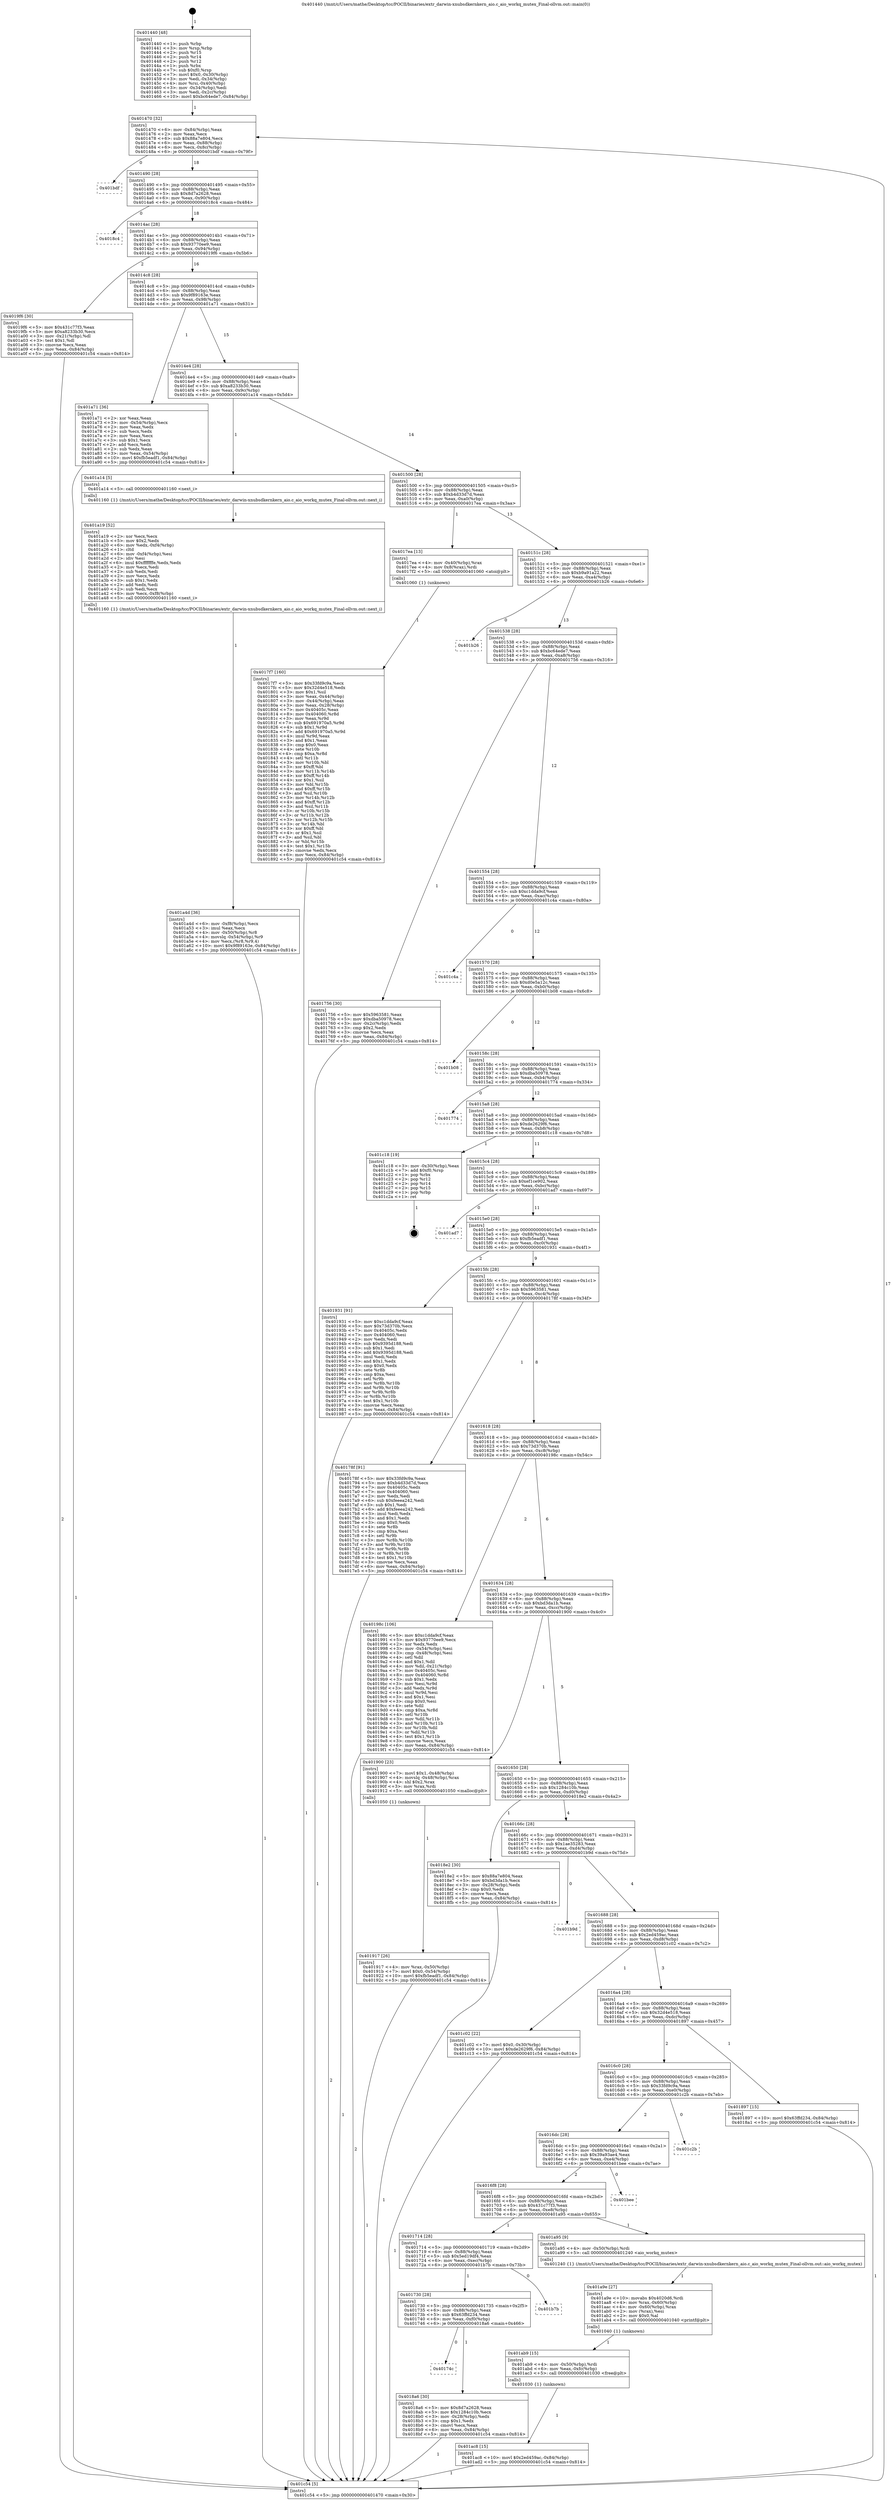 digraph "0x401440" {
  label = "0x401440 (/mnt/c/Users/mathe/Desktop/tcc/POCII/binaries/extr_darwin-xnubsdkernkern_aio.c_aio_workq_mutex_Final-ollvm.out::main(0))"
  labelloc = "t"
  node[shape=record]

  Entry [label="",width=0.3,height=0.3,shape=circle,fillcolor=black,style=filled]
  "0x401470" [label="{
     0x401470 [32]\l
     | [instrs]\l
     &nbsp;&nbsp;0x401470 \<+6\>: mov -0x84(%rbp),%eax\l
     &nbsp;&nbsp;0x401476 \<+2\>: mov %eax,%ecx\l
     &nbsp;&nbsp;0x401478 \<+6\>: sub $0x88a7e804,%ecx\l
     &nbsp;&nbsp;0x40147e \<+6\>: mov %eax,-0x88(%rbp)\l
     &nbsp;&nbsp;0x401484 \<+6\>: mov %ecx,-0x8c(%rbp)\l
     &nbsp;&nbsp;0x40148a \<+6\>: je 0000000000401bdf \<main+0x79f\>\l
  }"]
  "0x401bdf" [label="{
     0x401bdf\l
  }", style=dashed]
  "0x401490" [label="{
     0x401490 [28]\l
     | [instrs]\l
     &nbsp;&nbsp;0x401490 \<+5\>: jmp 0000000000401495 \<main+0x55\>\l
     &nbsp;&nbsp;0x401495 \<+6\>: mov -0x88(%rbp),%eax\l
     &nbsp;&nbsp;0x40149b \<+5\>: sub $0x8d7a2628,%eax\l
     &nbsp;&nbsp;0x4014a0 \<+6\>: mov %eax,-0x90(%rbp)\l
     &nbsp;&nbsp;0x4014a6 \<+6\>: je 00000000004018c4 \<main+0x484\>\l
  }"]
  Exit [label="",width=0.3,height=0.3,shape=circle,fillcolor=black,style=filled,peripheries=2]
  "0x4018c4" [label="{
     0x4018c4\l
  }", style=dashed]
  "0x4014ac" [label="{
     0x4014ac [28]\l
     | [instrs]\l
     &nbsp;&nbsp;0x4014ac \<+5\>: jmp 00000000004014b1 \<main+0x71\>\l
     &nbsp;&nbsp;0x4014b1 \<+6\>: mov -0x88(%rbp),%eax\l
     &nbsp;&nbsp;0x4014b7 \<+5\>: sub $0x93770ee9,%eax\l
     &nbsp;&nbsp;0x4014bc \<+6\>: mov %eax,-0x94(%rbp)\l
     &nbsp;&nbsp;0x4014c2 \<+6\>: je 00000000004019f6 \<main+0x5b6\>\l
  }"]
  "0x401ac8" [label="{
     0x401ac8 [15]\l
     | [instrs]\l
     &nbsp;&nbsp;0x401ac8 \<+10\>: movl $0x2ed459ac,-0x84(%rbp)\l
     &nbsp;&nbsp;0x401ad2 \<+5\>: jmp 0000000000401c54 \<main+0x814\>\l
  }"]
  "0x4019f6" [label="{
     0x4019f6 [30]\l
     | [instrs]\l
     &nbsp;&nbsp;0x4019f6 \<+5\>: mov $0x431c77f3,%eax\l
     &nbsp;&nbsp;0x4019fb \<+5\>: mov $0xa8233b30,%ecx\l
     &nbsp;&nbsp;0x401a00 \<+3\>: mov -0x21(%rbp),%dl\l
     &nbsp;&nbsp;0x401a03 \<+3\>: test $0x1,%dl\l
     &nbsp;&nbsp;0x401a06 \<+3\>: cmovne %ecx,%eax\l
     &nbsp;&nbsp;0x401a09 \<+6\>: mov %eax,-0x84(%rbp)\l
     &nbsp;&nbsp;0x401a0f \<+5\>: jmp 0000000000401c54 \<main+0x814\>\l
  }"]
  "0x4014c8" [label="{
     0x4014c8 [28]\l
     | [instrs]\l
     &nbsp;&nbsp;0x4014c8 \<+5\>: jmp 00000000004014cd \<main+0x8d\>\l
     &nbsp;&nbsp;0x4014cd \<+6\>: mov -0x88(%rbp),%eax\l
     &nbsp;&nbsp;0x4014d3 \<+5\>: sub $0x9f89163e,%eax\l
     &nbsp;&nbsp;0x4014d8 \<+6\>: mov %eax,-0x98(%rbp)\l
     &nbsp;&nbsp;0x4014de \<+6\>: je 0000000000401a71 \<main+0x631\>\l
  }"]
  "0x401ab9" [label="{
     0x401ab9 [15]\l
     | [instrs]\l
     &nbsp;&nbsp;0x401ab9 \<+4\>: mov -0x50(%rbp),%rdi\l
     &nbsp;&nbsp;0x401abd \<+6\>: mov %eax,-0xfc(%rbp)\l
     &nbsp;&nbsp;0x401ac3 \<+5\>: call 0000000000401030 \<free@plt\>\l
     | [calls]\l
     &nbsp;&nbsp;0x401030 \{1\} (unknown)\l
  }"]
  "0x401a71" [label="{
     0x401a71 [36]\l
     | [instrs]\l
     &nbsp;&nbsp;0x401a71 \<+2\>: xor %eax,%eax\l
     &nbsp;&nbsp;0x401a73 \<+3\>: mov -0x54(%rbp),%ecx\l
     &nbsp;&nbsp;0x401a76 \<+2\>: mov %eax,%edx\l
     &nbsp;&nbsp;0x401a78 \<+2\>: sub %ecx,%edx\l
     &nbsp;&nbsp;0x401a7a \<+2\>: mov %eax,%ecx\l
     &nbsp;&nbsp;0x401a7c \<+3\>: sub $0x1,%ecx\l
     &nbsp;&nbsp;0x401a7f \<+2\>: add %ecx,%edx\l
     &nbsp;&nbsp;0x401a81 \<+2\>: sub %edx,%eax\l
     &nbsp;&nbsp;0x401a83 \<+3\>: mov %eax,-0x54(%rbp)\l
     &nbsp;&nbsp;0x401a86 \<+10\>: movl $0xfb5eadf1,-0x84(%rbp)\l
     &nbsp;&nbsp;0x401a90 \<+5\>: jmp 0000000000401c54 \<main+0x814\>\l
  }"]
  "0x4014e4" [label="{
     0x4014e4 [28]\l
     | [instrs]\l
     &nbsp;&nbsp;0x4014e4 \<+5\>: jmp 00000000004014e9 \<main+0xa9\>\l
     &nbsp;&nbsp;0x4014e9 \<+6\>: mov -0x88(%rbp),%eax\l
     &nbsp;&nbsp;0x4014ef \<+5\>: sub $0xa8233b30,%eax\l
     &nbsp;&nbsp;0x4014f4 \<+6\>: mov %eax,-0x9c(%rbp)\l
     &nbsp;&nbsp;0x4014fa \<+6\>: je 0000000000401a14 \<main+0x5d4\>\l
  }"]
  "0x401a9e" [label="{
     0x401a9e [27]\l
     | [instrs]\l
     &nbsp;&nbsp;0x401a9e \<+10\>: movabs $0x4020d6,%rdi\l
     &nbsp;&nbsp;0x401aa8 \<+4\>: mov %rax,-0x60(%rbp)\l
     &nbsp;&nbsp;0x401aac \<+4\>: mov -0x60(%rbp),%rax\l
     &nbsp;&nbsp;0x401ab0 \<+2\>: mov (%rax),%esi\l
     &nbsp;&nbsp;0x401ab2 \<+2\>: mov $0x0,%al\l
     &nbsp;&nbsp;0x401ab4 \<+5\>: call 0000000000401040 \<printf@plt\>\l
     | [calls]\l
     &nbsp;&nbsp;0x401040 \{1\} (unknown)\l
  }"]
  "0x401a14" [label="{
     0x401a14 [5]\l
     | [instrs]\l
     &nbsp;&nbsp;0x401a14 \<+5\>: call 0000000000401160 \<next_i\>\l
     | [calls]\l
     &nbsp;&nbsp;0x401160 \{1\} (/mnt/c/Users/mathe/Desktop/tcc/POCII/binaries/extr_darwin-xnubsdkernkern_aio.c_aio_workq_mutex_Final-ollvm.out::next_i)\l
  }"]
  "0x401500" [label="{
     0x401500 [28]\l
     | [instrs]\l
     &nbsp;&nbsp;0x401500 \<+5\>: jmp 0000000000401505 \<main+0xc5\>\l
     &nbsp;&nbsp;0x401505 \<+6\>: mov -0x88(%rbp),%eax\l
     &nbsp;&nbsp;0x40150b \<+5\>: sub $0xb4d33d7d,%eax\l
     &nbsp;&nbsp;0x401510 \<+6\>: mov %eax,-0xa0(%rbp)\l
     &nbsp;&nbsp;0x401516 \<+6\>: je 00000000004017ea \<main+0x3aa\>\l
  }"]
  "0x401a4d" [label="{
     0x401a4d [36]\l
     | [instrs]\l
     &nbsp;&nbsp;0x401a4d \<+6\>: mov -0xf8(%rbp),%ecx\l
     &nbsp;&nbsp;0x401a53 \<+3\>: imul %eax,%ecx\l
     &nbsp;&nbsp;0x401a56 \<+4\>: mov -0x50(%rbp),%r8\l
     &nbsp;&nbsp;0x401a5a \<+4\>: movslq -0x54(%rbp),%r9\l
     &nbsp;&nbsp;0x401a5e \<+4\>: mov %ecx,(%r8,%r9,4)\l
     &nbsp;&nbsp;0x401a62 \<+10\>: movl $0x9f89163e,-0x84(%rbp)\l
     &nbsp;&nbsp;0x401a6c \<+5\>: jmp 0000000000401c54 \<main+0x814\>\l
  }"]
  "0x4017ea" [label="{
     0x4017ea [13]\l
     | [instrs]\l
     &nbsp;&nbsp;0x4017ea \<+4\>: mov -0x40(%rbp),%rax\l
     &nbsp;&nbsp;0x4017ee \<+4\>: mov 0x8(%rax),%rdi\l
     &nbsp;&nbsp;0x4017f2 \<+5\>: call 0000000000401060 \<atoi@plt\>\l
     | [calls]\l
     &nbsp;&nbsp;0x401060 \{1\} (unknown)\l
  }"]
  "0x40151c" [label="{
     0x40151c [28]\l
     | [instrs]\l
     &nbsp;&nbsp;0x40151c \<+5\>: jmp 0000000000401521 \<main+0xe1\>\l
     &nbsp;&nbsp;0x401521 \<+6\>: mov -0x88(%rbp),%eax\l
     &nbsp;&nbsp;0x401527 \<+5\>: sub $0xb9a91a22,%eax\l
     &nbsp;&nbsp;0x40152c \<+6\>: mov %eax,-0xa4(%rbp)\l
     &nbsp;&nbsp;0x401532 \<+6\>: je 0000000000401b26 \<main+0x6e6\>\l
  }"]
  "0x401a19" [label="{
     0x401a19 [52]\l
     | [instrs]\l
     &nbsp;&nbsp;0x401a19 \<+2\>: xor %ecx,%ecx\l
     &nbsp;&nbsp;0x401a1b \<+5\>: mov $0x2,%edx\l
     &nbsp;&nbsp;0x401a20 \<+6\>: mov %edx,-0xf4(%rbp)\l
     &nbsp;&nbsp;0x401a26 \<+1\>: cltd\l
     &nbsp;&nbsp;0x401a27 \<+6\>: mov -0xf4(%rbp),%esi\l
     &nbsp;&nbsp;0x401a2d \<+2\>: idiv %esi\l
     &nbsp;&nbsp;0x401a2f \<+6\>: imul $0xfffffffe,%edx,%edx\l
     &nbsp;&nbsp;0x401a35 \<+2\>: mov %ecx,%edi\l
     &nbsp;&nbsp;0x401a37 \<+2\>: sub %edx,%edi\l
     &nbsp;&nbsp;0x401a39 \<+2\>: mov %ecx,%edx\l
     &nbsp;&nbsp;0x401a3b \<+3\>: sub $0x1,%edx\l
     &nbsp;&nbsp;0x401a3e \<+2\>: add %edx,%edi\l
     &nbsp;&nbsp;0x401a40 \<+2\>: sub %edi,%ecx\l
     &nbsp;&nbsp;0x401a42 \<+6\>: mov %ecx,-0xf8(%rbp)\l
     &nbsp;&nbsp;0x401a48 \<+5\>: call 0000000000401160 \<next_i\>\l
     | [calls]\l
     &nbsp;&nbsp;0x401160 \{1\} (/mnt/c/Users/mathe/Desktop/tcc/POCII/binaries/extr_darwin-xnubsdkernkern_aio.c_aio_workq_mutex_Final-ollvm.out::next_i)\l
  }"]
  "0x401b26" [label="{
     0x401b26\l
  }", style=dashed]
  "0x401538" [label="{
     0x401538 [28]\l
     | [instrs]\l
     &nbsp;&nbsp;0x401538 \<+5\>: jmp 000000000040153d \<main+0xfd\>\l
     &nbsp;&nbsp;0x40153d \<+6\>: mov -0x88(%rbp),%eax\l
     &nbsp;&nbsp;0x401543 \<+5\>: sub $0xbc64ede7,%eax\l
     &nbsp;&nbsp;0x401548 \<+6\>: mov %eax,-0xa8(%rbp)\l
     &nbsp;&nbsp;0x40154e \<+6\>: je 0000000000401756 \<main+0x316\>\l
  }"]
  "0x401917" [label="{
     0x401917 [26]\l
     | [instrs]\l
     &nbsp;&nbsp;0x401917 \<+4\>: mov %rax,-0x50(%rbp)\l
     &nbsp;&nbsp;0x40191b \<+7\>: movl $0x0,-0x54(%rbp)\l
     &nbsp;&nbsp;0x401922 \<+10\>: movl $0xfb5eadf1,-0x84(%rbp)\l
     &nbsp;&nbsp;0x40192c \<+5\>: jmp 0000000000401c54 \<main+0x814\>\l
  }"]
  "0x401756" [label="{
     0x401756 [30]\l
     | [instrs]\l
     &nbsp;&nbsp;0x401756 \<+5\>: mov $0x5963581,%eax\l
     &nbsp;&nbsp;0x40175b \<+5\>: mov $0xdba50978,%ecx\l
     &nbsp;&nbsp;0x401760 \<+3\>: mov -0x2c(%rbp),%edx\l
     &nbsp;&nbsp;0x401763 \<+3\>: cmp $0x2,%edx\l
     &nbsp;&nbsp;0x401766 \<+3\>: cmovne %ecx,%eax\l
     &nbsp;&nbsp;0x401769 \<+6\>: mov %eax,-0x84(%rbp)\l
     &nbsp;&nbsp;0x40176f \<+5\>: jmp 0000000000401c54 \<main+0x814\>\l
  }"]
  "0x401554" [label="{
     0x401554 [28]\l
     | [instrs]\l
     &nbsp;&nbsp;0x401554 \<+5\>: jmp 0000000000401559 \<main+0x119\>\l
     &nbsp;&nbsp;0x401559 \<+6\>: mov -0x88(%rbp),%eax\l
     &nbsp;&nbsp;0x40155f \<+5\>: sub $0xc1dda9cf,%eax\l
     &nbsp;&nbsp;0x401564 \<+6\>: mov %eax,-0xac(%rbp)\l
     &nbsp;&nbsp;0x40156a \<+6\>: je 0000000000401c4a \<main+0x80a\>\l
  }"]
  "0x401c54" [label="{
     0x401c54 [5]\l
     | [instrs]\l
     &nbsp;&nbsp;0x401c54 \<+5\>: jmp 0000000000401470 \<main+0x30\>\l
  }"]
  "0x401440" [label="{
     0x401440 [48]\l
     | [instrs]\l
     &nbsp;&nbsp;0x401440 \<+1\>: push %rbp\l
     &nbsp;&nbsp;0x401441 \<+3\>: mov %rsp,%rbp\l
     &nbsp;&nbsp;0x401444 \<+2\>: push %r15\l
     &nbsp;&nbsp;0x401446 \<+2\>: push %r14\l
     &nbsp;&nbsp;0x401448 \<+2\>: push %r12\l
     &nbsp;&nbsp;0x40144a \<+1\>: push %rbx\l
     &nbsp;&nbsp;0x40144b \<+7\>: sub $0xf0,%rsp\l
     &nbsp;&nbsp;0x401452 \<+7\>: movl $0x0,-0x30(%rbp)\l
     &nbsp;&nbsp;0x401459 \<+3\>: mov %edi,-0x34(%rbp)\l
     &nbsp;&nbsp;0x40145c \<+4\>: mov %rsi,-0x40(%rbp)\l
     &nbsp;&nbsp;0x401460 \<+3\>: mov -0x34(%rbp),%edi\l
     &nbsp;&nbsp;0x401463 \<+3\>: mov %edi,-0x2c(%rbp)\l
     &nbsp;&nbsp;0x401466 \<+10\>: movl $0xbc64ede7,-0x84(%rbp)\l
  }"]
  "0x40174c" [label="{
     0x40174c\l
  }", style=dashed]
  "0x401c4a" [label="{
     0x401c4a\l
  }", style=dashed]
  "0x401570" [label="{
     0x401570 [28]\l
     | [instrs]\l
     &nbsp;&nbsp;0x401570 \<+5\>: jmp 0000000000401575 \<main+0x135\>\l
     &nbsp;&nbsp;0x401575 \<+6\>: mov -0x88(%rbp),%eax\l
     &nbsp;&nbsp;0x40157b \<+5\>: sub $0xd0e5a12c,%eax\l
     &nbsp;&nbsp;0x401580 \<+6\>: mov %eax,-0xb0(%rbp)\l
     &nbsp;&nbsp;0x401586 \<+6\>: je 0000000000401b08 \<main+0x6c8\>\l
  }"]
  "0x4018a6" [label="{
     0x4018a6 [30]\l
     | [instrs]\l
     &nbsp;&nbsp;0x4018a6 \<+5\>: mov $0x8d7a2628,%eax\l
     &nbsp;&nbsp;0x4018ab \<+5\>: mov $0x1284c10b,%ecx\l
     &nbsp;&nbsp;0x4018b0 \<+3\>: mov -0x28(%rbp),%edx\l
     &nbsp;&nbsp;0x4018b3 \<+3\>: cmp $0x1,%edx\l
     &nbsp;&nbsp;0x4018b6 \<+3\>: cmovl %ecx,%eax\l
     &nbsp;&nbsp;0x4018b9 \<+6\>: mov %eax,-0x84(%rbp)\l
     &nbsp;&nbsp;0x4018bf \<+5\>: jmp 0000000000401c54 \<main+0x814\>\l
  }"]
  "0x401b08" [label="{
     0x401b08\l
  }", style=dashed]
  "0x40158c" [label="{
     0x40158c [28]\l
     | [instrs]\l
     &nbsp;&nbsp;0x40158c \<+5\>: jmp 0000000000401591 \<main+0x151\>\l
     &nbsp;&nbsp;0x401591 \<+6\>: mov -0x88(%rbp),%eax\l
     &nbsp;&nbsp;0x401597 \<+5\>: sub $0xdba50978,%eax\l
     &nbsp;&nbsp;0x40159c \<+6\>: mov %eax,-0xb4(%rbp)\l
     &nbsp;&nbsp;0x4015a2 \<+6\>: je 0000000000401774 \<main+0x334\>\l
  }"]
  "0x401730" [label="{
     0x401730 [28]\l
     | [instrs]\l
     &nbsp;&nbsp;0x401730 \<+5\>: jmp 0000000000401735 \<main+0x2f5\>\l
     &nbsp;&nbsp;0x401735 \<+6\>: mov -0x88(%rbp),%eax\l
     &nbsp;&nbsp;0x40173b \<+5\>: sub $0x63ffd234,%eax\l
     &nbsp;&nbsp;0x401740 \<+6\>: mov %eax,-0xf0(%rbp)\l
     &nbsp;&nbsp;0x401746 \<+6\>: je 00000000004018a6 \<main+0x466\>\l
  }"]
  "0x401774" [label="{
     0x401774\l
  }", style=dashed]
  "0x4015a8" [label="{
     0x4015a8 [28]\l
     | [instrs]\l
     &nbsp;&nbsp;0x4015a8 \<+5\>: jmp 00000000004015ad \<main+0x16d\>\l
     &nbsp;&nbsp;0x4015ad \<+6\>: mov -0x88(%rbp),%eax\l
     &nbsp;&nbsp;0x4015b3 \<+5\>: sub $0xde2629f6,%eax\l
     &nbsp;&nbsp;0x4015b8 \<+6\>: mov %eax,-0xb8(%rbp)\l
     &nbsp;&nbsp;0x4015be \<+6\>: je 0000000000401c18 \<main+0x7d8\>\l
  }"]
  "0x401b7b" [label="{
     0x401b7b\l
  }", style=dashed]
  "0x401c18" [label="{
     0x401c18 [19]\l
     | [instrs]\l
     &nbsp;&nbsp;0x401c18 \<+3\>: mov -0x30(%rbp),%eax\l
     &nbsp;&nbsp;0x401c1b \<+7\>: add $0xf0,%rsp\l
     &nbsp;&nbsp;0x401c22 \<+1\>: pop %rbx\l
     &nbsp;&nbsp;0x401c23 \<+2\>: pop %r12\l
     &nbsp;&nbsp;0x401c25 \<+2\>: pop %r14\l
     &nbsp;&nbsp;0x401c27 \<+2\>: pop %r15\l
     &nbsp;&nbsp;0x401c29 \<+1\>: pop %rbp\l
     &nbsp;&nbsp;0x401c2a \<+1\>: ret\l
  }"]
  "0x4015c4" [label="{
     0x4015c4 [28]\l
     | [instrs]\l
     &nbsp;&nbsp;0x4015c4 \<+5\>: jmp 00000000004015c9 \<main+0x189\>\l
     &nbsp;&nbsp;0x4015c9 \<+6\>: mov -0x88(%rbp),%eax\l
     &nbsp;&nbsp;0x4015cf \<+5\>: sub $0xef1ce902,%eax\l
     &nbsp;&nbsp;0x4015d4 \<+6\>: mov %eax,-0xbc(%rbp)\l
     &nbsp;&nbsp;0x4015da \<+6\>: je 0000000000401ad7 \<main+0x697\>\l
  }"]
  "0x401714" [label="{
     0x401714 [28]\l
     | [instrs]\l
     &nbsp;&nbsp;0x401714 \<+5\>: jmp 0000000000401719 \<main+0x2d9\>\l
     &nbsp;&nbsp;0x401719 \<+6\>: mov -0x88(%rbp),%eax\l
     &nbsp;&nbsp;0x40171f \<+5\>: sub $0x5ed19df4,%eax\l
     &nbsp;&nbsp;0x401724 \<+6\>: mov %eax,-0xec(%rbp)\l
     &nbsp;&nbsp;0x40172a \<+6\>: je 0000000000401b7b \<main+0x73b\>\l
  }"]
  "0x401ad7" [label="{
     0x401ad7\l
  }", style=dashed]
  "0x4015e0" [label="{
     0x4015e0 [28]\l
     | [instrs]\l
     &nbsp;&nbsp;0x4015e0 \<+5\>: jmp 00000000004015e5 \<main+0x1a5\>\l
     &nbsp;&nbsp;0x4015e5 \<+6\>: mov -0x88(%rbp),%eax\l
     &nbsp;&nbsp;0x4015eb \<+5\>: sub $0xfb5eadf1,%eax\l
     &nbsp;&nbsp;0x4015f0 \<+6\>: mov %eax,-0xc0(%rbp)\l
     &nbsp;&nbsp;0x4015f6 \<+6\>: je 0000000000401931 \<main+0x4f1\>\l
  }"]
  "0x401a95" [label="{
     0x401a95 [9]\l
     | [instrs]\l
     &nbsp;&nbsp;0x401a95 \<+4\>: mov -0x50(%rbp),%rdi\l
     &nbsp;&nbsp;0x401a99 \<+5\>: call 0000000000401240 \<aio_workq_mutex\>\l
     | [calls]\l
     &nbsp;&nbsp;0x401240 \{1\} (/mnt/c/Users/mathe/Desktop/tcc/POCII/binaries/extr_darwin-xnubsdkernkern_aio.c_aio_workq_mutex_Final-ollvm.out::aio_workq_mutex)\l
  }"]
  "0x401931" [label="{
     0x401931 [91]\l
     | [instrs]\l
     &nbsp;&nbsp;0x401931 \<+5\>: mov $0xc1dda9cf,%eax\l
     &nbsp;&nbsp;0x401936 \<+5\>: mov $0x73d370b,%ecx\l
     &nbsp;&nbsp;0x40193b \<+7\>: mov 0x40405c,%edx\l
     &nbsp;&nbsp;0x401942 \<+7\>: mov 0x404060,%esi\l
     &nbsp;&nbsp;0x401949 \<+2\>: mov %edx,%edi\l
     &nbsp;&nbsp;0x40194b \<+6\>: sub $0x9395d188,%edi\l
     &nbsp;&nbsp;0x401951 \<+3\>: sub $0x1,%edi\l
     &nbsp;&nbsp;0x401954 \<+6\>: add $0x9395d188,%edi\l
     &nbsp;&nbsp;0x40195a \<+3\>: imul %edi,%edx\l
     &nbsp;&nbsp;0x40195d \<+3\>: and $0x1,%edx\l
     &nbsp;&nbsp;0x401960 \<+3\>: cmp $0x0,%edx\l
     &nbsp;&nbsp;0x401963 \<+4\>: sete %r8b\l
     &nbsp;&nbsp;0x401967 \<+3\>: cmp $0xa,%esi\l
     &nbsp;&nbsp;0x40196a \<+4\>: setl %r9b\l
     &nbsp;&nbsp;0x40196e \<+3\>: mov %r8b,%r10b\l
     &nbsp;&nbsp;0x401971 \<+3\>: and %r9b,%r10b\l
     &nbsp;&nbsp;0x401974 \<+3\>: xor %r9b,%r8b\l
     &nbsp;&nbsp;0x401977 \<+3\>: or %r8b,%r10b\l
     &nbsp;&nbsp;0x40197a \<+4\>: test $0x1,%r10b\l
     &nbsp;&nbsp;0x40197e \<+3\>: cmovne %ecx,%eax\l
     &nbsp;&nbsp;0x401981 \<+6\>: mov %eax,-0x84(%rbp)\l
     &nbsp;&nbsp;0x401987 \<+5\>: jmp 0000000000401c54 \<main+0x814\>\l
  }"]
  "0x4015fc" [label="{
     0x4015fc [28]\l
     | [instrs]\l
     &nbsp;&nbsp;0x4015fc \<+5\>: jmp 0000000000401601 \<main+0x1c1\>\l
     &nbsp;&nbsp;0x401601 \<+6\>: mov -0x88(%rbp),%eax\l
     &nbsp;&nbsp;0x401607 \<+5\>: sub $0x5963581,%eax\l
     &nbsp;&nbsp;0x40160c \<+6\>: mov %eax,-0xc4(%rbp)\l
     &nbsp;&nbsp;0x401612 \<+6\>: je 000000000040178f \<main+0x34f\>\l
  }"]
  "0x4016f8" [label="{
     0x4016f8 [28]\l
     | [instrs]\l
     &nbsp;&nbsp;0x4016f8 \<+5\>: jmp 00000000004016fd \<main+0x2bd\>\l
     &nbsp;&nbsp;0x4016fd \<+6\>: mov -0x88(%rbp),%eax\l
     &nbsp;&nbsp;0x401703 \<+5\>: sub $0x431c77f3,%eax\l
     &nbsp;&nbsp;0x401708 \<+6\>: mov %eax,-0xe8(%rbp)\l
     &nbsp;&nbsp;0x40170e \<+6\>: je 0000000000401a95 \<main+0x655\>\l
  }"]
  "0x40178f" [label="{
     0x40178f [91]\l
     | [instrs]\l
     &nbsp;&nbsp;0x40178f \<+5\>: mov $0x33fd9c9a,%eax\l
     &nbsp;&nbsp;0x401794 \<+5\>: mov $0xb4d33d7d,%ecx\l
     &nbsp;&nbsp;0x401799 \<+7\>: mov 0x40405c,%edx\l
     &nbsp;&nbsp;0x4017a0 \<+7\>: mov 0x404060,%esi\l
     &nbsp;&nbsp;0x4017a7 \<+2\>: mov %edx,%edi\l
     &nbsp;&nbsp;0x4017a9 \<+6\>: sub $0xfeeea242,%edi\l
     &nbsp;&nbsp;0x4017af \<+3\>: sub $0x1,%edi\l
     &nbsp;&nbsp;0x4017b2 \<+6\>: add $0xfeeea242,%edi\l
     &nbsp;&nbsp;0x4017b8 \<+3\>: imul %edi,%edx\l
     &nbsp;&nbsp;0x4017bb \<+3\>: and $0x1,%edx\l
     &nbsp;&nbsp;0x4017be \<+3\>: cmp $0x0,%edx\l
     &nbsp;&nbsp;0x4017c1 \<+4\>: sete %r8b\l
     &nbsp;&nbsp;0x4017c5 \<+3\>: cmp $0xa,%esi\l
     &nbsp;&nbsp;0x4017c8 \<+4\>: setl %r9b\l
     &nbsp;&nbsp;0x4017cc \<+3\>: mov %r8b,%r10b\l
     &nbsp;&nbsp;0x4017cf \<+3\>: and %r9b,%r10b\l
     &nbsp;&nbsp;0x4017d2 \<+3\>: xor %r9b,%r8b\l
     &nbsp;&nbsp;0x4017d5 \<+3\>: or %r8b,%r10b\l
     &nbsp;&nbsp;0x4017d8 \<+4\>: test $0x1,%r10b\l
     &nbsp;&nbsp;0x4017dc \<+3\>: cmovne %ecx,%eax\l
     &nbsp;&nbsp;0x4017df \<+6\>: mov %eax,-0x84(%rbp)\l
     &nbsp;&nbsp;0x4017e5 \<+5\>: jmp 0000000000401c54 \<main+0x814\>\l
  }"]
  "0x401618" [label="{
     0x401618 [28]\l
     | [instrs]\l
     &nbsp;&nbsp;0x401618 \<+5\>: jmp 000000000040161d \<main+0x1dd\>\l
     &nbsp;&nbsp;0x40161d \<+6\>: mov -0x88(%rbp),%eax\l
     &nbsp;&nbsp;0x401623 \<+5\>: sub $0x73d370b,%eax\l
     &nbsp;&nbsp;0x401628 \<+6\>: mov %eax,-0xc8(%rbp)\l
     &nbsp;&nbsp;0x40162e \<+6\>: je 000000000040198c \<main+0x54c\>\l
  }"]
  "0x4017f7" [label="{
     0x4017f7 [160]\l
     | [instrs]\l
     &nbsp;&nbsp;0x4017f7 \<+5\>: mov $0x33fd9c9a,%ecx\l
     &nbsp;&nbsp;0x4017fc \<+5\>: mov $0x32d4e518,%edx\l
     &nbsp;&nbsp;0x401801 \<+3\>: mov $0x1,%sil\l
     &nbsp;&nbsp;0x401804 \<+3\>: mov %eax,-0x44(%rbp)\l
     &nbsp;&nbsp;0x401807 \<+3\>: mov -0x44(%rbp),%eax\l
     &nbsp;&nbsp;0x40180a \<+3\>: mov %eax,-0x28(%rbp)\l
     &nbsp;&nbsp;0x40180d \<+7\>: mov 0x40405c,%eax\l
     &nbsp;&nbsp;0x401814 \<+8\>: mov 0x404060,%r8d\l
     &nbsp;&nbsp;0x40181c \<+3\>: mov %eax,%r9d\l
     &nbsp;&nbsp;0x40181f \<+7\>: sub $0x691970a5,%r9d\l
     &nbsp;&nbsp;0x401826 \<+4\>: sub $0x1,%r9d\l
     &nbsp;&nbsp;0x40182a \<+7\>: add $0x691970a5,%r9d\l
     &nbsp;&nbsp;0x401831 \<+4\>: imul %r9d,%eax\l
     &nbsp;&nbsp;0x401835 \<+3\>: and $0x1,%eax\l
     &nbsp;&nbsp;0x401838 \<+3\>: cmp $0x0,%eax\l
     &nbsp;&nbsp;0x40183b \<+4\>: sete %r10b\l
     &nbsp;&nbsp;0x40183f \<+4\>: cmp $0xa,%r8d\l
     &nbsp;&nbsp;0x401843 \<+4\>: setl %r11b\l
     &nbsp;&nbsp;0x401847 \<+3\>: mov %r10b,%bl\l
     &nbsp;&nbsp;0x40184a \<+3\>: xor $0xff,%bl\l
     &nbsp;&nbsp;0x40184d \<+3\>: mov %r11b,%r14b\l
     &nbsp;&nbsp;0x401850 \<+4\>: xor $0xff,%r14b\l
     &nbsp;&nbsp;0x401854 \<+4\>: xor $0x1,%sil\l
     &nbsp;&nbsp;0x401858 \<+3\>: mov %bl,%r15b\l
     &nbsp;&nbsp;0x40185b \<+4\>: and $0xff,%r15b\l
     &nbsp;&nbsp;0x40185f \<+3\>: and %sil,%r10b\l
     &nbsp;&nbsp;0x401862 \<+3\>: mov %r14b,%r12b\l
     &nbsp;&nbsp;0x401865 \<+4\>: and $0xff,%r12b\l
     &nbsp;&nbsp;0x401869 \<+3\>: and %sil,%r11b\l
     &nbsp;&nbsp;0x40186c \<+3\>: or %r10b,%r15b\l
     &nbsp;&nbsp;0x40186f \<+3\>: or %r11b,%r12b\l
     &nbsp;&nbsp;0x401872 \<+3\>: xor %r12b,%r15b\l
     &nbsp;&nbsp;0x401875 \<+3\>: or %r14b,%bl\l
     &nbsp;&nbsp;0x401878 \<+3\>: xor $0xff,%bl\l
     &nbsp;&nbsp;0x40187b \<+4\>: or $0x1,%sil\l
     &nbsp;&nbsp;0x40187f \<+3\>: and %sil,%bl\l
     &nbsp;&nbsp;0x401882 \<+3\>: or %bl,%r15b\l
     &nbsp;&nbsp;0x401885 \<+4\>: test $0x1,%r15b\l
     &nbsp;&nbsp;0x401889 \<+3\>: cmovne %edx,%ecx\l
     &nbsp;&nbsp;0x40188c \<+6\>: mov %ecx,-0x84(%rbp)\l
     &nbsp;&nbsp;0x401892 \<+5\>: jmp 0000000000401c54 \<main+0x814\>\l
  }"]
  "0x401bee" [label="{
     0x401bee\l
  }", style=dashed]
  "0x40198c" [label="{
     0x40198c [106]\l
     | [instrs]\l
     &nbsp;&nbsp;0x40198c \<+5\>: mov $0xc1dda9cf,%eax\l
     &nbsp;&nbsp;0x401991 \<+5\>: mov $0x93770ee9,%ecx\l
     &nbsp;&nbsp;0x401996 \<+2\>: xor %edx,%edx\l
     &nbsp;&nbsp;0x401998 \<+3\>: mov -0x54(%rbp),%esi\l
     &nbsp;&nbsp;0x40199b \<+3\>: cmp -0x48(%rbp),%esi\l
     &nbsp;&nbsp;0x40199e \<+4\>: setl %dil\l
     &nbsp;&nbsp;0x4019a2 \<+4\>: and $0x1,%dil\l
     &nbsp;&nbsp;0x4019a6 \<+4\>: mov %dil,-0x21(%rbp)\l
     &nbsp;&nbsp;0x4019aa \<+7\>: mov 0x40405c,%esi\l
     &nbsp;&nbsp;0x4019b1 \<+8\>: mov 0x404060,%r8d\l
     &nbsp;&nbsp;0x4019b9 \<+3\>: sub $0x1,%edx\l
     &nbsp;&nbsp;0x4019bc \<+3\>: mov %esi,%r9d\l
     &nbsp;&nbsp;0x4019bf \<+3\>: add %edx,%r9d\l
     &nbsp;&nbsp;0x4019c2 \<+4\>: imul %r9d,%esi\l
     &nbsp;&nbsp;0x4019c6 \<+3\>: and $0x1,%esi\l
     &nbsp;&nbsp;0x4019c9 \<+3\>: cmp $0x0,%esi\l
     &nbsp;&nbsp;0x4019cc \<+4\>: sete %dil\l
     &nbsp;&nbsp;0x4019d0 \<+4\>: cmp $0xa,%r8d\l
     &nbsp;&nbsp;0x4019d4 \<+4\>: setl %r10b\l
     &nbsp;&nbsp;0x4019d8 \<+3\>: mov %dil,%r11b\l
     &nbsp;&nbsp;0x4019db \<+3\>: and %r10b,%r11b\l
     &nbsp;&nbsp;0x4019de \<+3\>: xor %r10b,%dil\l
     &nbsp;&nbsp;0x4019e1 \<+3\>: or %dil,%r11b\l
     &nbsp;&nbsp;0x4019e4 \<+4\>: test $0x1,%r11b\l
     &nbsp;&nbsp;0x4019e8 \<+3\>: cmovne %ecx,%eax\l
     &nbsp;&nbsp;0x4019eb \<+6\>: mov %eax,-0x84(%rbp)\l
     &nbsp;&nbsp;0x4019f1 \<+5\>: jmp 0000000000401c54 \<main+0x814\>\l
  }"]
  "0x401634" [label="{
     0x401634 [28]\l
     | [instrs]\l
     &nbsp;&nbsp;0x401634 \<+5\>: jmp 0000000000401639 \<main+0x1f9\>\l
     &nbsp;&nbsp;0x401639 \<+6\>: mov -0x88(%rbp),%eax\l
     &nbsp;&nbsp;0x40163f \<+5\>: sub $0xbd3da1b,%eax\l
     &nbsp;&nbsp;0x401644 \<+6\>: mov %eax,-0xcc(%rbp)\l
     &nbsp;&nbsp;0x40164a \<+6\>: je 0000000000401900 \<main+0x4c0\>\l
  }"]
  "0x4016dc" [label="{
     0x4016dc [28]\l
     | [instrs]\l
     &nbsp;&nbsp;0x4016dc \<+5\>: jmp 00000000004016e1 \<main+0x2a1\>\l
     &nbsp;&nbsp;0x4016e1 \<+6\>: mov -0x88(%rbp),%eax\l
     &nbsp;&nbsp;0x4016e7 \<+5\>: sub $0x39a93ae4,%eax\l
     &nbsp;&nbsp;0x4016ec \<+6\>: mov %eax,-0xe4(%rbp)\l
     &nbsp;&nbsp;0x4016f2 \<+6\>: je 0000000000401bee \<main+0x7ae\>\l
  }"]
  "0x401900" [label="{
     0x401900 [23]\l
     | [instrs]\l
     &nbsp;&nbsp;0x401900 \<+7\>: movl $0x1,-0x48(%rbp)\l
     &nbsp;&nbsp;0x401907 \<+4\>: movslq -0x48(%rbp),%rax\l
     &nbsp;&nbsp;0x40190b \<+4\>: shl $0x2,%rax\l
     &nbsp;&nbsp;0x40190f \<+3\>: mov %rax,%rdi\l
     &nbsp;&nbsp;0x401912 \<+5\>: call 0000000000401050 \<malloc@plt\>\l
     | [calls]\l
     &nbsp;&nbsp;0x401050 \{1\} (unknown)\l
  }"]
  "0x401650" [label="{
     0x401650 [28]\l
     | [instrs]\l
     &nbsp;&nbsp;0x401650 \<+5\>: jmp 0000000000401655 \<main+0x215\>\l
     &nbsp;&nbsp;0x401655 \<+6\>: mov -0x88(%rbp),%eax\l
     &nbsp;&nbsp;0x40165b \<+5\>: sub $0x1284c10b,%eax\l
     &nbsp;&nbsp;0x401660 \<+6\>: mov %eax,-0xd0(%rbp)\l
     &nbsp;&nbsp;0x401666 \<+6\>: je 00000000004018e2 \<main+0x4a2\>\l
  }"]
  "0x401c2b" [label="{
     0x401c2b\l
  }", style=dashed]
  "0x4018e2" [label="{
     0x4018e2 [30]\l
     | [instrs]\l
     &nbsp;&nbsp;0x4018e2 \<+5\>: mov $0x88a7e804,%eax\l
     &nbsp;&nbsp;0x4018e7 \<+5\>: mov $0xbd3da1b,%ecx\l
     &nbsp;&nbsp;0x4018ec \<+3\>: mov -0x28(%rbp),%edx\l
     &nbsp;&nbsp;0x4018ef \<+3\>: cmp $0x0,%edx\l
     &nbsp;&nbsp;0x4018f2 \<+3\>: cmove %ecx,%eax\l
     &nbsp;&nbsp;0x4018f5 \<+6\>: mov %eax,-0x84(%rbp)\l
     &nbsp;&nbsp;0x4018fb \<+5\>: jmp 0000000000401c54 \<main+0x814\>\l
  }"]
  "0x40166c" [label="{
     0x40166c [28]\l
     | [instrs]\l
     &nbsp;&nbsp;0x40166c \<+5\>: jmp 0000000000401671 \<main+0x231\>\l
     &nbsp;&nbsp;0x401671 \<+6\>: mov -0x88(%rbp),%eax\l
     &nbsp;&nbsp;0x401677 \<+5\>: sub $0x1ae35283,%eax\l
     &nbsp;&nbsp;0x40167c \<+6\>: mov %eax,-0xd4(%rbp)\l
     &nbsp;&nbsp;0x401682 \<+6\>: je 0000000000401b9d \<main+0x75d\>\l
  }"]
  "0x4016c0" [label="{
     0x4016c0 [28]\l
     | [instrs]\l
     &nbsp;&nbsp;0x4016c0 \<+5\>: jmp 00000000004016c5 \<main+0x285\>\l
     &nbsp;&nbsp;0x4016c5 \<+6\>: mov -0x88(%rbp),%eax\l
     &nbsp;&nbsp;0x4016cb \<+5\>: sub $0x33fd9c9a,%eax\l
     &nbsp;&nbsp;0x4016d0 \<+6\>: mov %eax,-0xe0(%rbp)\l
     &nbsp;&nbsp;0x4016d6 \<+6\>: je 0000000000401c2b \<main+0x7eb\>\l
  }"]
  "0x401b9d" [label="{
     0x401b9d\l
  }", style=dashed]
  "0x401688" [label="{
     0x401688 [28]\l
     | [instrs]\l
     &nbsp;&nbsp;0x401688 \<+5\>: jmp 000000000040168d \<main+0x24d\>\l
     &nbsp;&nbsp;0x40168d \<+6\>: mov -0x88(%rbp),%eax\l
     &nbsp;&nbsp;0x401693 \<+5\>: sub $0x2ed459ac,%eax\l
     &nbsp;&nbsp;0x401698 \<+6\>: mov %eax,-0xd8(%rbp)\l
     &nbsp;&nbsp;0x40169e \<+6\>: je 0000000000401c02 \<main+0x7c2\>\l
  }"]
  "0x401897" [label="{
     0x401897 [15]\l
     | [instrs]\l
     &nbsp;&nbsp;0x401897 \<+10\>: movl $0x63ffd234,-0x84(%rbp)\l
     &nbsp;&nbsp;0x4018a1 \<+5\>: jmp 0000000000401c54 \<main+0x814\>\l
  }"]
  "0x401c02" [label="{
     0x401c02 [22]\l
     | [instrs]\l
     &nbsp;&nbsp;0x401c02 \<+7\>: movl $0x0,-0x30(%rbp)\l
     &nbsp;&nbsp;0x401c09 \<+10\>: movl $0xde2629f6,-0x84(%rbp)\l
     &nbsp;&nbsp;0x401c13 \<+5\>: jmp 0000000000401c54 \<main+0x814\>\l
  }"]
  "0x4016a4" [label="{
     0x4016a4 [28]\l
     | [instrs]\l
     &nbsp;&nbsp;0x4016a4 \<+5\>: jmp 00000000004016a9 \<main+0x269\>\l
     &nbsp;&nbsp;0x4016a9 \<+6\>: mov -0x88(%rbp),%eax\l
     &nbsp;&nbsp;0x4016af \<+5\>: sub $0x32d4e518,%eax\l
     &nbsp;&nbsp;0x4016b4 \<+6\>: mov %eax,-0xdc(%rbp)\l
     &nbsp;&nbsp;0x4016ba \<+6\>: je 0000000000401897 \<main+0x457\>\l
  }"]
  Entry -> "0x401440" [label=" 1"]
  "0x401470" -> "0x401bdf" [label=" 0"]
  "0x401470" -> "0x401490" [label=" 18"]
  "0x401c18" -> Exit [label=" 1"]
  "0x401490" -> "0x4018c4" [label=" 0"]
  "0x401490" -> "0x4014ac" [label=" 18"]
  "0x401c02" -> "0x401c54" [label=" 1"]
  "0x4014ac" -> "0x4019f6" [label=" 2"]
  "0x4014ac" -> "0x4014c8" [label=" 16"]
  "0x401ac8" -> "0x401c54" [label=" 1"]
  "0x4014c8" -> "0x401a71" [label=" 1"]
  "0x4014c8" -> "0x4014e4" [label=" 15"]
  "0x401ab9" -> "0x401ac8" [label=" 1"]
  "0x4014e4" -> "0x401a14" [label=" 1"]
  "0x4014e4" -> "0x401500" [label=" 14"]
  "0x401a9e" -> "0x401ab9" [label=" 1"]
  "0x401500" -> "0x4017ea" [label=" 1"]
  "0x401500" -> "0x40151c" [label=" 13"]
  "0x401a95" -> "0x401a9e" [label=" 1"]
  "0x40151c" -> "0x401b26" [label=" 0"]
  "0x40151c" -> "0x401538" [label=" 13"]
  "0x401a71" -> "0x401c54" [label=" 1"]
  "0x401538" -> "0x401756" [label=" 1"]
  "0x401538" -> "0x401554" [label=" 12"]
  "0x401756" -> "0x401c54" [label=" 1"]
  "0x401440" -> "0x401470" [label=" 1"]
  "0x401c54" -> "0x401470" [label=" 17"]
  "0x401a4d" -> "0x401c54" [label=" 1"]
  "0x401554" -> "0x401c4a" [label=" 0"]
  "0x401554" -> "0x401570" [label=" 12"]
  "0x401a19" -> "0x401a4d" [label=" 1"]
  "0x401570" -> "0x401b08" [label=" 0"]
  "0x401570" -> "0x40158c" [label=" 12"]
  "0x401a14" -> "0x401a19" [label=" 1"]
  "0x40158c" -> "0x401774" [label=" 0"]
  "0x40158c" -> "0x4015a8" [label=" 12"]
  "0x40198c" -> "0x401c54" [label=" 2"]
  "0x4015a8" -> "0x401c18" [label=" 1"]
  "0x4015a8" -> "0x4015c4" [label=" 11"]
  "0x401931" -> "0x401c54" [label=" 2"]
  "0x4015c4" -> "0x401ad7" [label=" 0"]
  "0x4015c4" -> "0x4015e0" [label=" 11"]
  "0x401900" -> "0x401917" [label=" 1"]
  "0x4015e0" -> "0x401931" [label=" 2"]
  "0x4015e0" -> "0x4015fc" [label=" 9"]
  "0x4018e2" -> "0x401c54" [label=" 1"]
  "0x4015fc" -> "0x40178f" [label=" 1"]
  "0x4015fc" -> "0x401618" [label=" 8"]
  "0x40178f" -> "0x401c54" [label=" 1"]
  "0x4017ea" -> "0x4017f7" [label=" 1"]
  "0x4017f7" -> "0x401c54" [label=" 1"]
  "0x401730" -> "0x40174c" [label=" 0"]
  "0x401618" -> "0x40198c" [label=" 2"]
  "0x401618" -> "0x401634" [label=" 6"]
  "0x401730" -> "0x4018a6" [label=" 1"]
  "0x401634" -> "0x401900" [label=" 1"]
  "0x401634" -> "0x401650" [label=" 5"]
  "0x401714" -> "0x401730" [label=" 1"]
  "0x401650" -> "0x4018e2" [label=" 1"]
  "0x401650" -> "0x40166c" [label=" 4"]
  "0x401714" -> "0x401b7b" [label=" 0"]
  "0x40166c" -> "0x401b9d" [label=" 0"]
  "0x40166c" -> "0x401688" [label=" 4"]
  "0x4016f8" -> "0x401714" [label=" 1"]
  "0x401688" -> "0x401c02" [label=" 1"]
  "0x401688" -> "0x4016a4" [label=" 3"]
  "0x4016f8" -> "0x401a95" [label=" 1"]
  "0x4016a4" -> "0x401897" [label=" 1"]
  "0x4016a4" -> "0x4016c0" [label=" 2"]
  "0x401897" -> "0x401c54" [label=" 1"]
  "0x401917" -> "0x401c54" [label=" 1"]
  "0x4016c0" -> "0x401c2b" [label=" 0"]
  "0x4016c0" -> "0x4016dc" [label=" 2"]
  "0x4019f6" -> "0x401c54" [label=" 2"]
  "0x4016dc" -> "0x401bee" [label=" 0"]
  "0x4016dc" -> "0x4016f8" [label=" 2"]
  "0x4018a6" -> "0x401c54" [label=" 1"]
}
